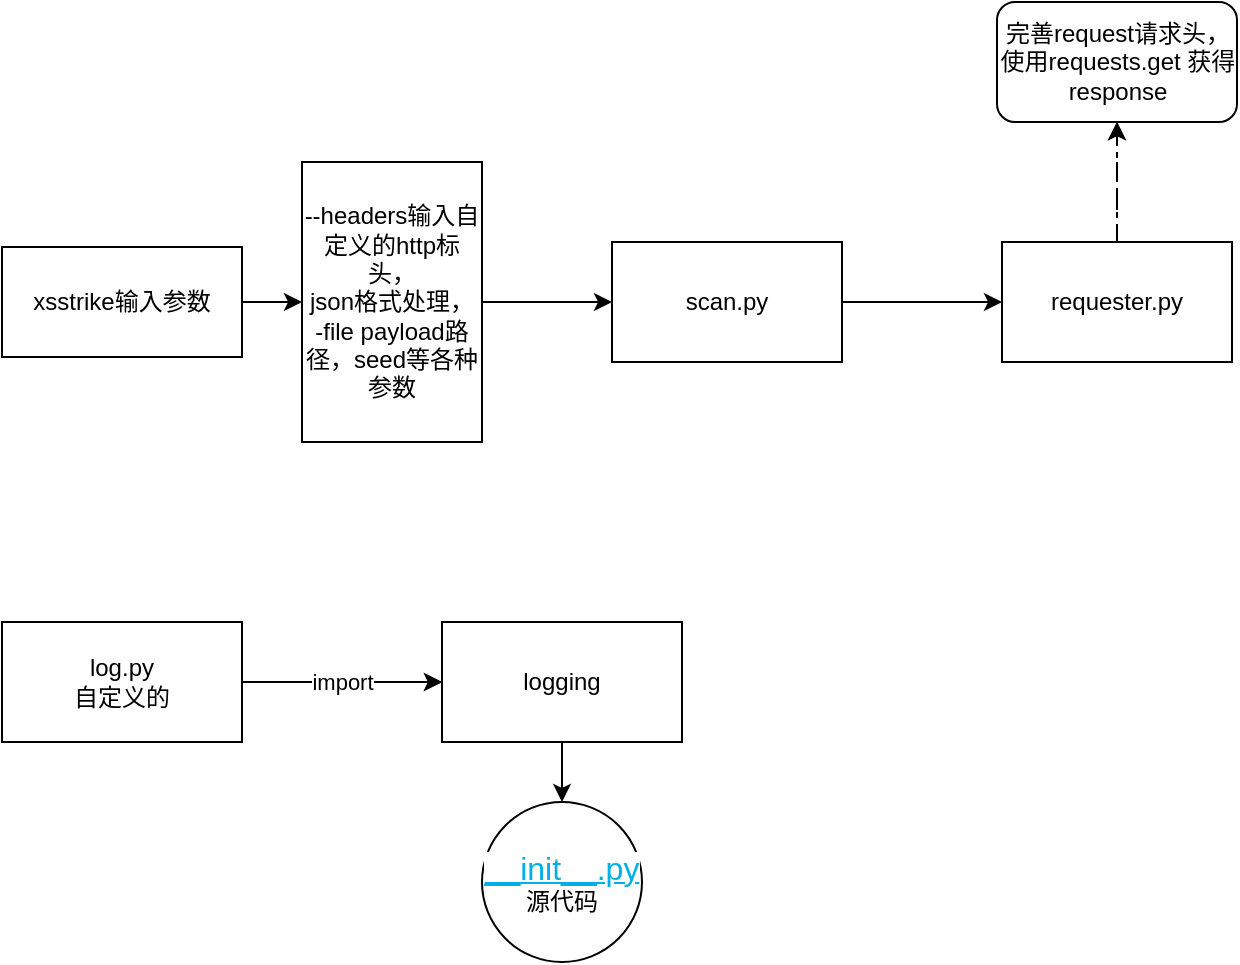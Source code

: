 <mxfile version="20.8.16" type="github" pages="2">
  <diagram id="Mi6Uny3UNFIJB_ZGdhlr" name="第 1 页">
    <mxGraphModel dx="1151" dy="601" grid="1" gridSize="10" guides="1" tooltips="1" connect="1" arrows="1" fold="1" page="1" pageScale="1" pageWidth="2336" pageHeight="1654" math="0" shadow="0">
      <root>
        <mxCell id="0" />
        <mxCell id="1" parent="0" />
        <mxCell id="SzhgZFn4WZo0ysNFUmlf-3" value="" style="rounded=0;orthogonalLoop=1;jettySize=auto;html=1;elbow=vertical;" parent="1" source="SzhgZFn4WZo0ysNFUmlf-1" target="SzhgZFn4WZo0ysNFUmlf-2" edge="1">
          <mxGeometry relative="1" as="geometry" />
        </mxCell>
        <mxCell id="SzhgZFn4WZo0ysNFUmlf-1" value="xsstrike输入参数" style="whiteSpace=wrap;html=1;rounded=0;" parent="1" vertex="1">
          <mxGeometry x="120" y="172.5" width="120" height="55" as="geometry" />
        </mxCell>
        <mxCell id="AMDaqCPly_B1wJdDMMOm-6" style="edgeStyle=none;rounded=0;orthogonalLoop=1;jettySize=auto;html=1;exitX=0.5;exitY=0;exitDx=0;exitDy=0;dashed=1;elbow=vertical;" parent="1" source="SzhgZFn4WZo0ysNFUmlf-1" target="SzhgZFn4WZo0ysNFUmlf-1" edge="1">
          <mxGeometry relative="1" as="geometry" />
        </mxCell>
        <mxCell id="AMDaqCPly_B1wJdDMMOm-7" style="edgeStyle=none;rounded=0;orthogonalLoop=1;jettySize=auto;html=1;exitX=0.5;exitY=1;exitDx=0;exitDy=0;dashed=1;elbow=vertical;" parent="1" source="SzhgZFn4WZo0ysNFUmlf-1" target="SzhgZFn4WZo0ysNFUmlf-1" edge="1">
          <mxGeometry relative="1" as="geometry" />
        </mxCell>
        <mxCell id="AMDaqCPly_B1wJdDMMOm-12" value="" style="edgeStyle=none;rounded=0;orthogonalLoop=1;jettySize=auto;html=1;elbow=vertical;" parent="1" source="SzhgZFn4WZo0ysNFUmlf-2" target="AMDaqCPly_B1wJdDMMOm-11" edge="1">
          <mxGeometry relative="1" as="geometry" />
        </mxCell>
        <mxCell id="SzhgZFn4WZo0ysNFUmlf-2" value="--headers输入自定义的http标头，&lt;br&gt;json格式处理，&lt;br&gt;-file payload路径，seed等各种参数" style="whiteSpace=wrap;html=1;rounded=0;labelPosition=center;verticalLabelPosition=middle;align=center;verticalAlign=middle;" parent="1" vertex="1">
          <mxGeometry x="270" y="130" width="90" height="140" as="geometry" />
        </mxCell>
        <mxCell id="AMDaqCPly_B1wJdDMMOm-14" value="" style="edgeStyle=none;rounded=0;orthogonalLoop=1;jettySize=auto;html=1;elbow=vertical;" parent="1" source="AMDaqCPly_B1wJdDMMOm-11" target="AMDaqCPly_B1wJdDMMOm-13" edge="1">
          <mxGeometry relative="1" as="geometry" />
        </mxCell>
        <mxCell id="AMDaqCPly_B1wJdDMMOm-11" value="scan.py" style="whiteSpace=wrap;html=1;rounded=0;" parent="1" vertex="1">
          <mxGeometry x="425" y="170" width="115" height="60" as="geometry" />
        </mxCell>
        <mxCell id="dojH2ZBy4jooozm948fz-9" value="" style="edgeStyle=orthogonalEdgeStyle;rounded=0;orthogonalLoop=1;jettySize=auto;html=1;dashed=1;" edge="1" parent="1" source="AMDaqCPly_B1wJdDMMOm-13" target="dojH2ZBy4jooozm948fz-7">
          <mxGeometry relative="1" as="geometry" />
        </mxCell>
        <mxCell id="AMDaqCPly_B1wJdDMMOm-13" value="requester.py" style="whiteSpace=wrap;html=1;rounded=0;" parent="1" vertex="1">
          <mxGeometry x="620" y="170" width="115" height="60" as="geometry" />
        </mxCell>
        <mxCell id="-9ZumjQLEosZfhHDupUa-3" value="" style="edgeStyle=orthogonalEdgeStyle;rounded=0;orthogonalLoop=1;jettySize=auto;html=1;" parent="1" source="-9ZumjQLEosZfhHDupUa-1" target="-9ZumjQLEosZfhHDupUa-2" edge="1">
          <mxGeometry relative="1" as="geometry" />
        </mxCell>
        <mxCell id="-9ZumjQLEosZfhHDupUa-4" value="import" style="edgeStyle=orthogonalEdgeStyle;rounded=0;orthogonalLoop=1;jettySize=auto;html=1;" parent="1" source="-9ZumjQLEosZfhHDupUa-1" target="-9ZumjQLEosZfhHDupUa-2" edge="1">
          <mxGeometry relative="1" as="geometry" />
        </mxCell>
        <mxCell id="-9ZumjQLEosZfhHDupUa-1" value="log.py&lt;br&gt;自定义的" style="rounded=0;whiteSpace=wrap;html=1;" parent="1" vertex="1">
          <mxGeometry x="120" y="360" width="120" height="60" as="geometry" />
        </mxCell>
        <mxCell id="-9ZumjQLEosZfhHDupUa-6" value="" style="edgeStyle=orthogonalEdgeStyle;rounded=0;orthogonalLoop=1;jettySize=auto;html=1;" parent="1" source="-9ZumjQLEosZfhHDupUa-2" target="-9ZumjQLEosZfhHDupUa-5" edge="1">
          <mxGeometry relative="1" as="geometry" />
        </mxCell>
        <mxCell id="-9ZumjQLEosZfhHDupUa-2" value="logging" style="whiteSpace=wrap;html=1;rounded=0;" parent="1" vertex="1">
          <mxGeometry x="340" y="360" width="120" height="60" as="geometry" />
        </mxCell>
        <mxCell id="-9ZumjQLEosZfhHDupUa-5" value="&lt;a style=&quot;color: rgb(0, 176, 228); font-family: &amp;quot;Lucida Grande&amp;quot;, Arial, sans-serif; font-size: 16px; text-align: left; background-color: rgb(255, 255, 255);&quot; href=&quot;https://github.com/python/cpython/tree/3.11/Lib/logging/__init__.py&quot; class=&quot;reference external&quot;&gt;__init__.py&lt;/a&gt;&lt;br&gt;源代码" style="ellipse;whiteSpace=wrap;html=1;rounded=0;" parent="1" vertex="1">
          <mxGeometry x="360" y="450" width="80" height="80" as="geometry" />
        </mxCell>
        <mxCell id="dojH2ZBy4jooozm948fz-7" value="完善request请求头，使用requests.get 获得response" style="rounded=1;whiteSpace=wrap;html=1;" vertex="1" parent="1">
          <mxGeometry x="617.5" y="50" width="120" height="60" as="geometry" />
        </mxCell>
        <mxCell id="dojH2ZBy4jooozm948fz-8" value="" style="endArrow=classic;html=1;rounded=0;entryX=0.5;entryY=1;entryDx=0;entryDy=0;exitX=0.5;exitY=0;exitDx=0;exitDy=0;dashed=1;dashPattern=8 8;" edge="1" parent="1" source="AMDaqCPly_B1wJdDMMOm-13" target="dojH2ZBy4jooozm948fz-7">
          <mxGeometry width="50" height="50" relative="1" as="geometry">
            <mxPoint x="680" y="150" as="sourcePoint" />
            <mxPoint x="730" y="120" as="targetPoint" />
          </mxGeometry>
        </mxCell>
      </root>
    </mxGraphModel>
  </diagram>
  <diagram id="NEA1AfLLn4d2mOgMVekQ" name="第 2 页">
    <mxGraphModel dx="880" dy="461" grid="1" gridSize="10" guides="1" tooltips="1" connect="1" arrows="1" fold="1" page="1" pageScale="1" pageWidth="827" pageHeight="1169" math="0" shadow="0">
      <root>
        <mxCell id="0" />
        <mxCell id="1" parent="0" />
        <mxCell id="MkUSBW8E2_XUCUIOtJlp-1" value="" style="ellipse;whiteSpace=wrap;html=1;" vertex="1" parent="1">
          <mxGeometry x="410" y="410" width="120" height="80" as="geometry" />
        </mxCell>
      </root>
    </mxGraphModel>
  </diagram>
</mxfile>

